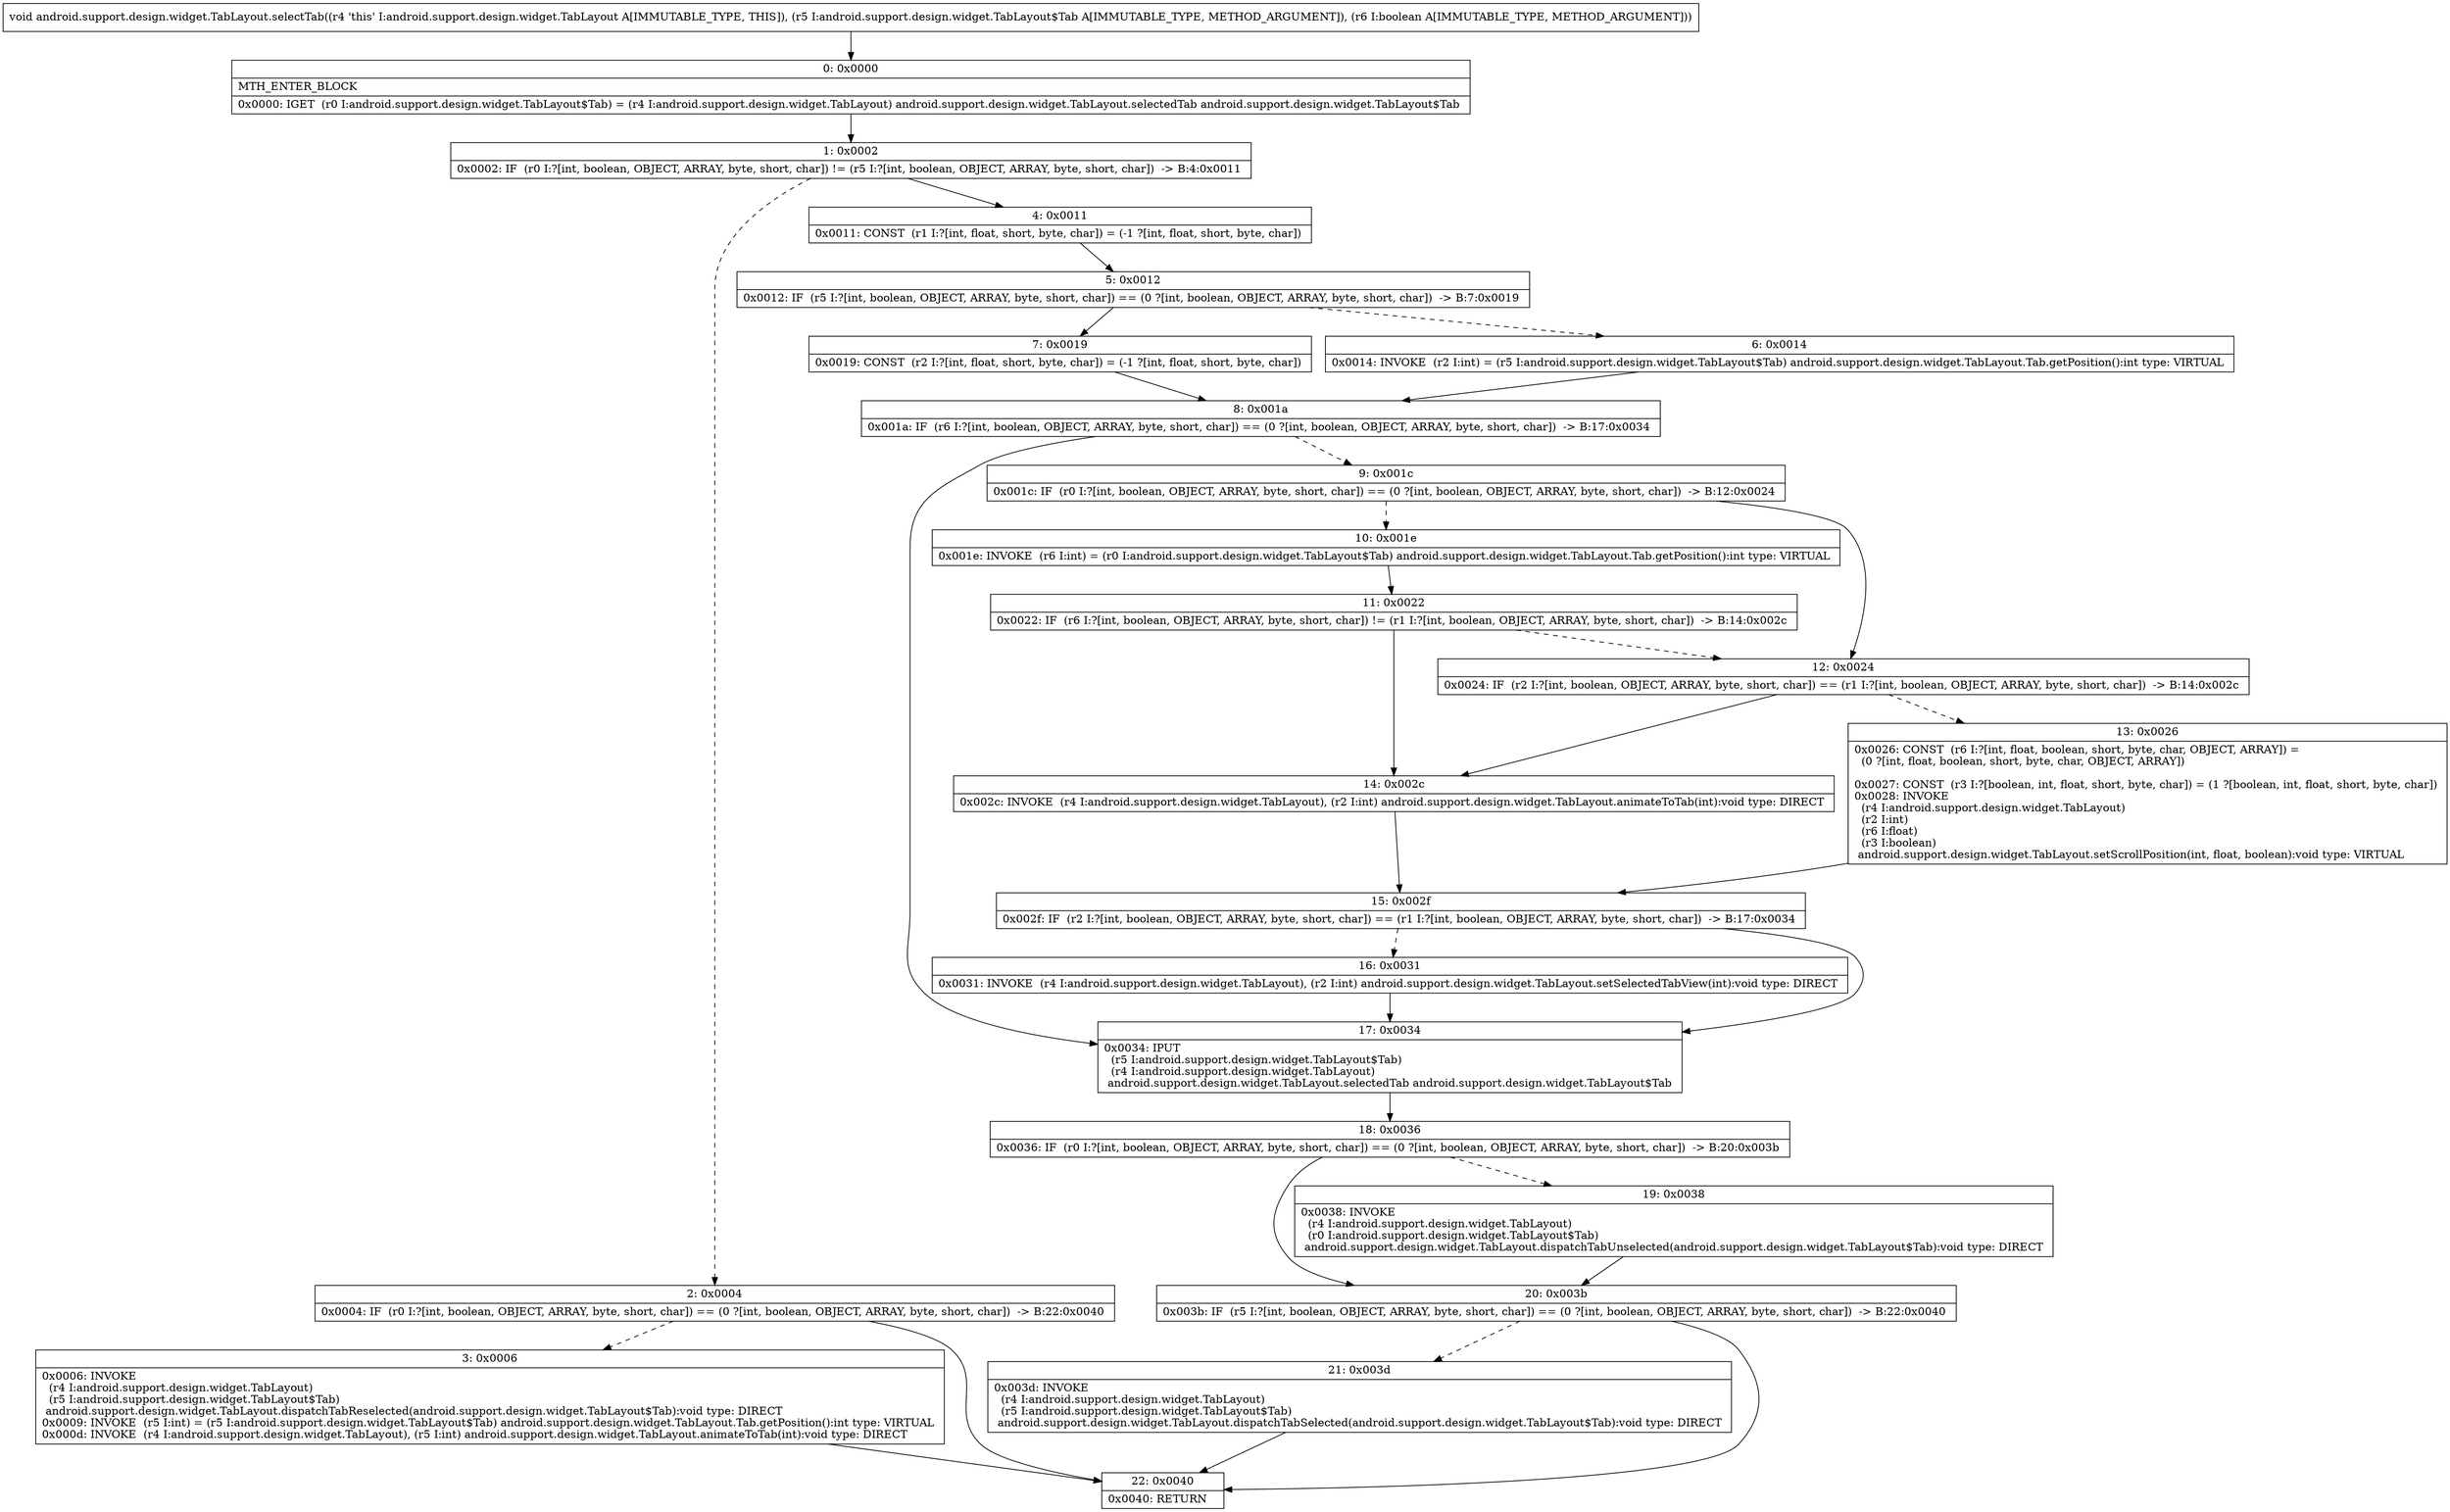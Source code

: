 digraph "CFG forandroid.support.design.widget.TabLayout.selectTab(Landroid\/support\/design\/widget\/TabLayout$Tab;Z)V" {
Node_0 [shape=record,label="{0\:\ 0x0000|MTH_ENTER_BLOCK\l|0x0000: IGET  (r0 I:android.support.design.widget.TabLayout$Tab) = (r4 I:android.support.design.widget.TabLayout) android.support.design.widget.TabLayout.selectedTab android.support.design.widget.TabLayout$Tab \l}"];
Node_1 [shape=record,label="{1\:\ 0x0002|0x0002: IF  (r0 I:?[int, boolean, OBJECT, ARRAY, byte, short, char]) != (r5 I:?[int, boolean, OBJECT, ARRAY, byte, short, char])  \-\> B:4:0x0011 \l}"];
Node_2 [shape=record,label="{2\:\ 0x0004|0x0004: IF  (r0 I:?[int, boolean, OBJECT, ARRAY, byte, short, char]) == (0 ?[int, boolean, OBJECT, ARRAY, byte, short, char])  \-\> B:22:0x0040 \l}"];
Node_3 [shape=record,label="{3\:\ 0x0006|0x0006: INVOKE  \l  (r4 I:android.support.design.widget.TabLayout)\l  (r5 I:android.support.design.widget.TabLayout$Tab)\l android.support.design.widget.TabLayout.dispatchTabReselected(android.support.design.widget.TabLayout$Tab):void type: DIRECT \l0x0009: INVOKE  (r5 I:int) = (r5 I:android.support.design.widget.TabLayout$Tab) android.support.design.widget.TabLayout.Tab.getPosition():int type: VIRTUAL \l0x000d: INVOKE  (r4 I:android.support.design.widget.TabLayout), (r5 I:int) android.support.design.widget.TabLayout.animateToTab(int):void type: DIRECT \l}"];
Node_4 [shape=record,label="{4\:\ 0x0011|0x0011: CONST  (r1 I:?[int, float, short, byte, char]) = (\-1 ?[int, float, short, byte, char]) \l}"];
Node_5 [shape=record,label="{5\:\ 0x0012|0x0012: IF  (r5 I:?[int, boolean, OBJECT, ARRAY, byte, short, char]) == (0 ?[int, boolean, OBJECT, ARRAY, byte, short, char])  \-\> B:7:0x0019 \l}"];
Node_6 [shape=record,label="{6\:\ 0x0014|0x0014: INVOKE  (r2 I:int) = (r5 I:android.support.design.widget.TabLayout$Tab) android.support.design.widget.TabLayout.Tab.getPosition():int type: VIRTUAL \l}"];
Node_7 [shape=record,label="{7\:\ 0x0019|0x0019: CONST  (r2 I:?[int, float, short, byte, char]) = (\-1 ?[int, float, short, byte, char]) \l}"];
Node_8 [shape=record,label="{8\:\ 0x001a|0x001a: IF  (r6 I:?[int, boolean, OBJECT, ARRAY, byte, short, char]) == (0 ?[int, boolean, OBJECT, ARRAY, byte, short, char])  \-\> B:17:0x0034 \l}"];
Node_9 [shape=record,label="{9\:\ 0x001c|0x001c: IF  (r0 I:?[int, boolean, OBJECT, ARRAY, byte, short, char]) == (0 ?[int, boolean, OBJECT, ARRAY, byte, short, char])  \-\> B:12:0x0024 \l}"];
Node_10 [shape=record,label="{10\:\ 0x001e|0x001e: INVOKE  (r6 I:int) = (r0 I:android.support.design.widget.TabLayout$Tab) android.support.design.widget.TabLayout.Tab.getPosition():int type: VIRTUAL \l}"];
Node_11 [shape=record,label="{11\:\ 0x0022|0x0022: IF  (r6 I:?[int, boolean, OBJECT, ARRAY, byte, short, char]) != (r1 I:?[int, boolean, OBJECT, ARRAY, byte, short, char])  \-\> B:14:0x002c \l}"];
Node_12 [shape=record,label="{12\:\ 0x0024|0x0024: IF  (r2 I:?[int, boolean, OBJECT, ARRAY, byte, short, char]) == (r1 I:?[int, boolean, OBJECT, ARRAY, byte, short, char])  \-\> B:14:0x002c \l}"];
Node_13 [shape=record,label="{13\:\ 0x0026|0x0026: CONST  (r6 I:?[int, float, boolean, short, byte, char, OBJECT, ARRAY]) = \l  (0 ?[int, float, boolean, short, byte, char, OBJECT, ARRAY])\l \l0x0027: CONST  (r3 I:?[boolean, int, float, short, byte, char]) = (1 ?[boolean, int, float, short, byte, char]) \l0x0028: INVOKE  \l  (r4 I:android.support.design.widget.TabLayout)\l  (r2 I:int)\l  (r6 I:float)\l  (r3 I:boolean)\l android.support.design.widget.TabLayout.setScrollPosition(int, float, boolean):void type: VIRTUAL \l}"];
Node_14 [shape=record,label="{14\:\ 0x002c|0x002c: INVOKE  (r4 I:android.support.design.widget.TabLayout), (r2 I:int) android.support.design.widget.TabLayout.animateToTab(int):void type: DIRECT \l}"];
Node_15 [shape=record,label="{15\:\ 0x002f|0x002f: IF  (r2 I:?[int, boolean, OBJECT, ARRAY, byte, short, char]) == (r1 I:?[int, boolean, OBJECT, ARRAY, byte, short, char])  \-\> B:17:0x0034 \l}"];
Node_16 [shape=record,label="{16\:\ 0x0031|0x0031: INVOKE  (r4 I:android.support.design.widget.TabLayout), (r2 I:int) android.support.design.widget.TabLayout.setSelectedTabView(int):void type: DIRECT \l}"];
Node_17 [shape=record,label="{17\:\ 0x0034|0x0034: IPUT  \l  (r5 I:android.support.design.widget.TabLayout$Tab)\l  (r4 I:android.support.design.widget.TabLayout)\l android.support.design.widget.TabLayout.selectedTab android.support.design.widget.TabLayout$Tab \l}"];
Node_18 [shape=record,label="{18\:\ 0x0036|0x0036: IF  (r0 I:?[int, boolean, OBJECT, ARRAY, byte, short, char]) == (0 ?[int, boolean, OBJECT, ARRAY, byte, short, char])  \-\> B:20:0x003b \l}"];
Node_19 [shape=record,label="{19\:\ 0x0038|0x0038: INVOKE  \l  (r4 I:android.support.design.widget.TabLayout)\l  (r0 I:android.support.design.widget.TabLayout$Tab)\l android.support.design.widget.TabLayout.dispatchTabUnselected(android.support.design.widget.TabLayout$Tab):void type: DIRECT \l}"];
Node_20 [shape=record,label="{20\:\ 0x003b|0x003b: IF  (r5 I:?[int, boolean, OBJECT, ARRAY, byte, short, char]) == (0 ?[int, boolean, OBJECT, ARRAY, byte, short, char])  \-\> B:22:0x0040 \l}"];
Node_21 [shape=record,label="{21\:\ 0x003d|0x003d: INVOKE  \l  (r4 I:android.support.design.widget.TabLayout)\l  (r5 I:android.support.design.widget.TabLayout$Tab)\l android.support.design.widget.TabLayout.dispatchTabSelected(android.support.design.widget.TabLayout$Tab):void type: DIRECT \l}"];
Node_22 [shape=record,label="{22\:\ 0x0040|0x0040: RETURN   \l}"];
MethodNode[shape=record,label="{void android.support.design.widget.TabLayout.selectTab((r4 'this' I:android.support.design.widget.TabLayout A[IMMUTABLE_TYPE, THIS]), (r5 I:android.support.design.widget.TabLayout$Tab A[IMMUTABLE_TYPE, METHOD_ARGUMENT]), (r6 I:boolean A[IMMUTABLE_TYPE, METHOD_ARGUMENT])) }"];
MethodNode -> Node_0;
Node_0 -> Node_1;
Node_1 -> Node_2[style=dashed];
Node_1 -> Node_4;
Node_2 -> Node_3[style=dashed];
Node_2 -> Node_22;
Node_3 -> Node_22;
Node_4 -> Node_5;
Node_5 -> Node_6[style=dashed];
Node_5 -> Node_7;
Node_6 -> Node_8;
Node_7 -> Node_8;
Node_8 -> Node_9[style=dashed];
Node_8 -> Node_17;
Node_9 -> Node_10[style=dashed];
Node_9 -> Node_12;
Node_10 -> Node_11;
Node_11 -> Node_12[style=dashed];
Node_11 -> Node_14;
Node_12 -> Node_13[style=dashed];
Node_12 -> Node_14;
Node_13 -> Node_15;
Node_14 -> Node_15;
Node_15 -> Node_16[style=dashed];
Node_15 -> Node_17;
Node_16 -> Node_17;
Node_17 -> Node_18;
Node_18 -> Node_19[style=dashed];
Node_18 -> Node_20;
Node_19 -> Node_20;
Node_20 -> Node_21[style=dashed];
Node_20 -> Node_22;
Node_21 -> Node_22;
}

